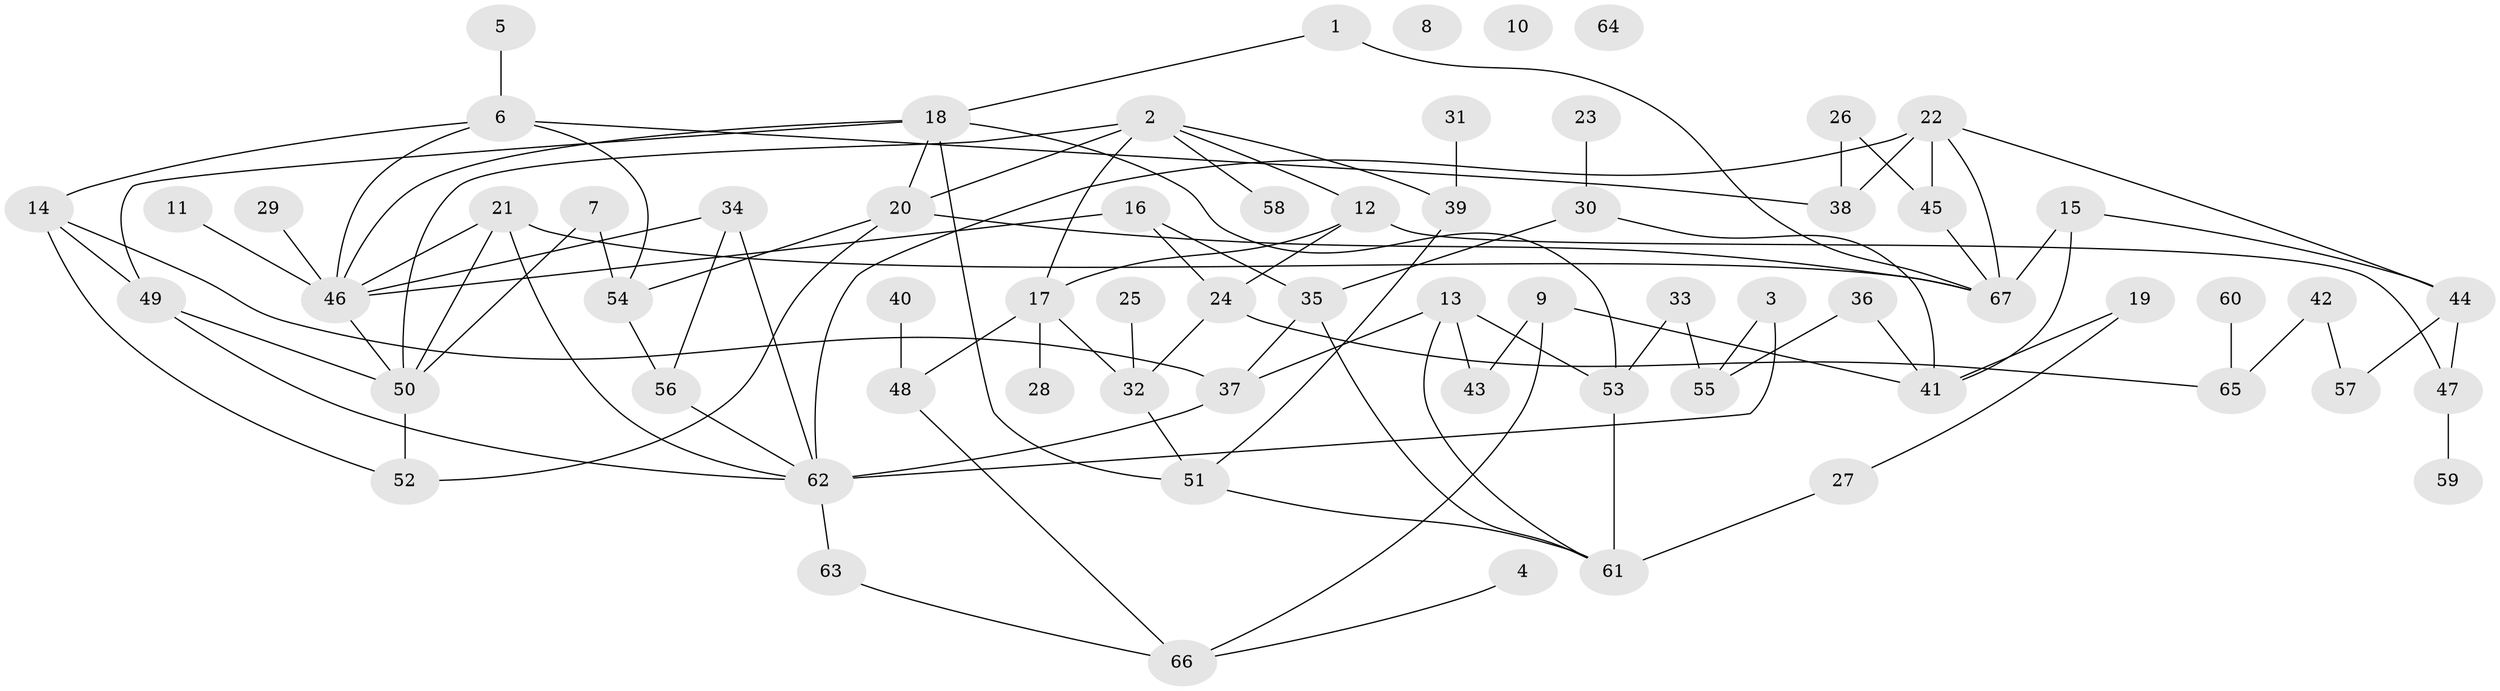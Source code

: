 // coarse degree distribution, {2: 0.13043478260869565, 7: 0.06521739130434782, 1: 0.21739130434782608, 6: 0.10869565217391304, 0: 0.06521739130434782, 3: 0.15217391304347827, 4: 0.10869565217391304, 5: 0.08695652173913043, 8: 0.06521739130434782}
// Generated by graph-tools (version 1.1) at 2025/23/03/03/25 07:23:25]
// undirected, 67 vertices, 102 edges
graph export_dot {
graph [start="1"]
  node [color=gray90,style=filled];
  1;
  2;
  3;
  4;
  5;
  6;
  7;
  8;
  9;
  10;
  11;
  12;
  13;
  14;
  15;
  16;
  17;
  18;
  19;
  20;
  21;
  22;
  23;
  24;
  25;
  26;
  27;
  28;
  29;
  30;
  31;
  32;
  33;
  34;
  35;
  36;
  37;
  38;
  39;
  40;
  41;
  42;
  43;
  44;
  45;
  46;
  47;
  48;
  49;
  50;
  51;
  52;
  53;
  54;
  55;
  56;
  57;
  58;
  59;
  60;
  61;
  62;
  63;
  64;
  65;
  66;
  67;
  1 -- 18;
  1 -- 67;
  2 -- 12;
  2 -- 17;
  2 -- 20;
  2 -- 39;
  2 -- 50;
  2 -- 58;
  3 -- 55;
  3 -- 62;
  4 -- 66;
  5 -- 6;
  6 -- 14;
  6 -- 38;
  6 -- 46;
  6 -- 54;
  7 -- 50;
  7 -- 54;
  9 -- 41;
  9 -- 43;
  9 -- 66;
  11 -- 46;
  12 -- 17;
  12 -- 24;
  12 -- 47;
  13 -- 37;
  13 -- 43;
  13 -- 53;
  13 -- 61;
  14 -- 37;
  14 -- 49;
  14 -- 52;
  15 -- 41;
  15 -- 44;
  15 -- 67;
  16 -- 24;
  16 -- 35;
  16 -- 46;
  17 -- 28;
  17 -- 32;
  17 -- 48;
  18 -- 20;
  18 -- 46;
  18 -- 49;
  18 -- 51;
  18 -- 53;
  19 -- 27;
  19 -- 41;
  20 -- 52;
  20 -- 54;
  20 -- 67;
  21 -- 46;
  21 -- 50;
  21 -- 62;
  21 -- 67;
  22 -- 38;
  22 -- 44;
  22 -- 45;
  22 -- 62;
  22 -- 67;
  23 -- 30;
  24 -- 32;
  24 -- 65;
  25 -- 32;
  26 -- 38;
  26 -- 45;
  27 -- 61;
  29 -- 46;
  30 -- 35;
  30 -- 41;
  31 -- 39;
  32 -- 51;
  33 -- 53;
  33 -- 55;
  34 -- 46;
  34 -- 56;
  34 -- 62;
  35 -- 37;
  35 -- 61;
  36 -- 41;
  36 -- 55;
  37 -- 62;
  39 -- 51;
  40 -- 48;
  42 -- 57;
  42 -- 65;
  44 -- 47;
  44 -- 57;
  45 -- 67;
  46 -- 50;
  47 -- 59;
  48 -- 66;
  49 -- 50;
  49 -- 62;
  50 -- 52;
  51 -- 61;
  53 -- 61;
  54 -- 56;
  56 -- 62;
  60 -- 65;
  62 -- 63;
  63 -- 66;
}
